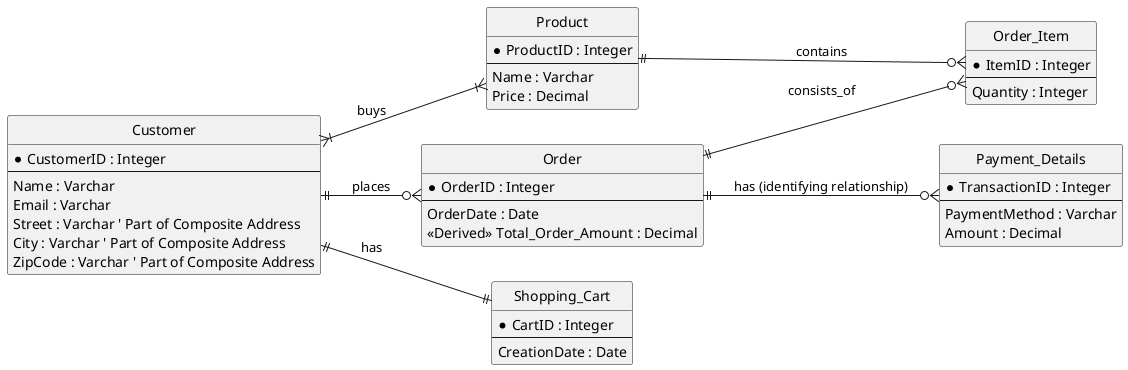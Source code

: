 @startuml
hide circle
left to right direction

' Entities
entity "Customer" as Customer {
    * CustomerID : Integer
    --
    Name : Varchar
    Email : Varchar
    Street : Varchar ' Part of Composite Address
    City : Varchar ' Part of Composite Address
    ZipCode : Varchar ' Part of Composite Address
}

entity "Product" as Product {
    * ProductID : Integer
    --
    Name : Varchar
    Price : Decimal
}

entity "Order" as Order {
    * OrderID : Integer
    --
    OrderDate : Date
    <<Derived>> Total_Order_Amount : Decimal
}

entity "Payment_Details" as PaymentDetails {
    * TransactionID : Integer
    --
    PaymentMethod : Varchar
    Amount : Decimal
}

entity "Shopping_Cart" as ShoppingCart {
    * CartID : Integer
    --
    CreationDate : Date
}

' Order_Items is a bridge entity for the M:N relationship, but can be modeled as an entity itself
entity "Order_Item" as OrderItem {
    * ItemID : Integer
    --
    Quantity : Integer
}

' Relationships
' Strong/Weak Entity Relationship (Identifying Relationship)
Order ||--o{ PaymentDetails : has (identifying relationship)

' One-to-One (1:1)
Customer ||--|| ShoppingCart : has

' One-to-Many (1:N)
Order ||--o{ OrderItem : consists_of

' Many-to-Many (M:N)
Customer }|--|{ Product : buys

' Additional Relationships
Customer ||--o{ Order : places
Product ||--o{ OrderItem : contains

@enduml
